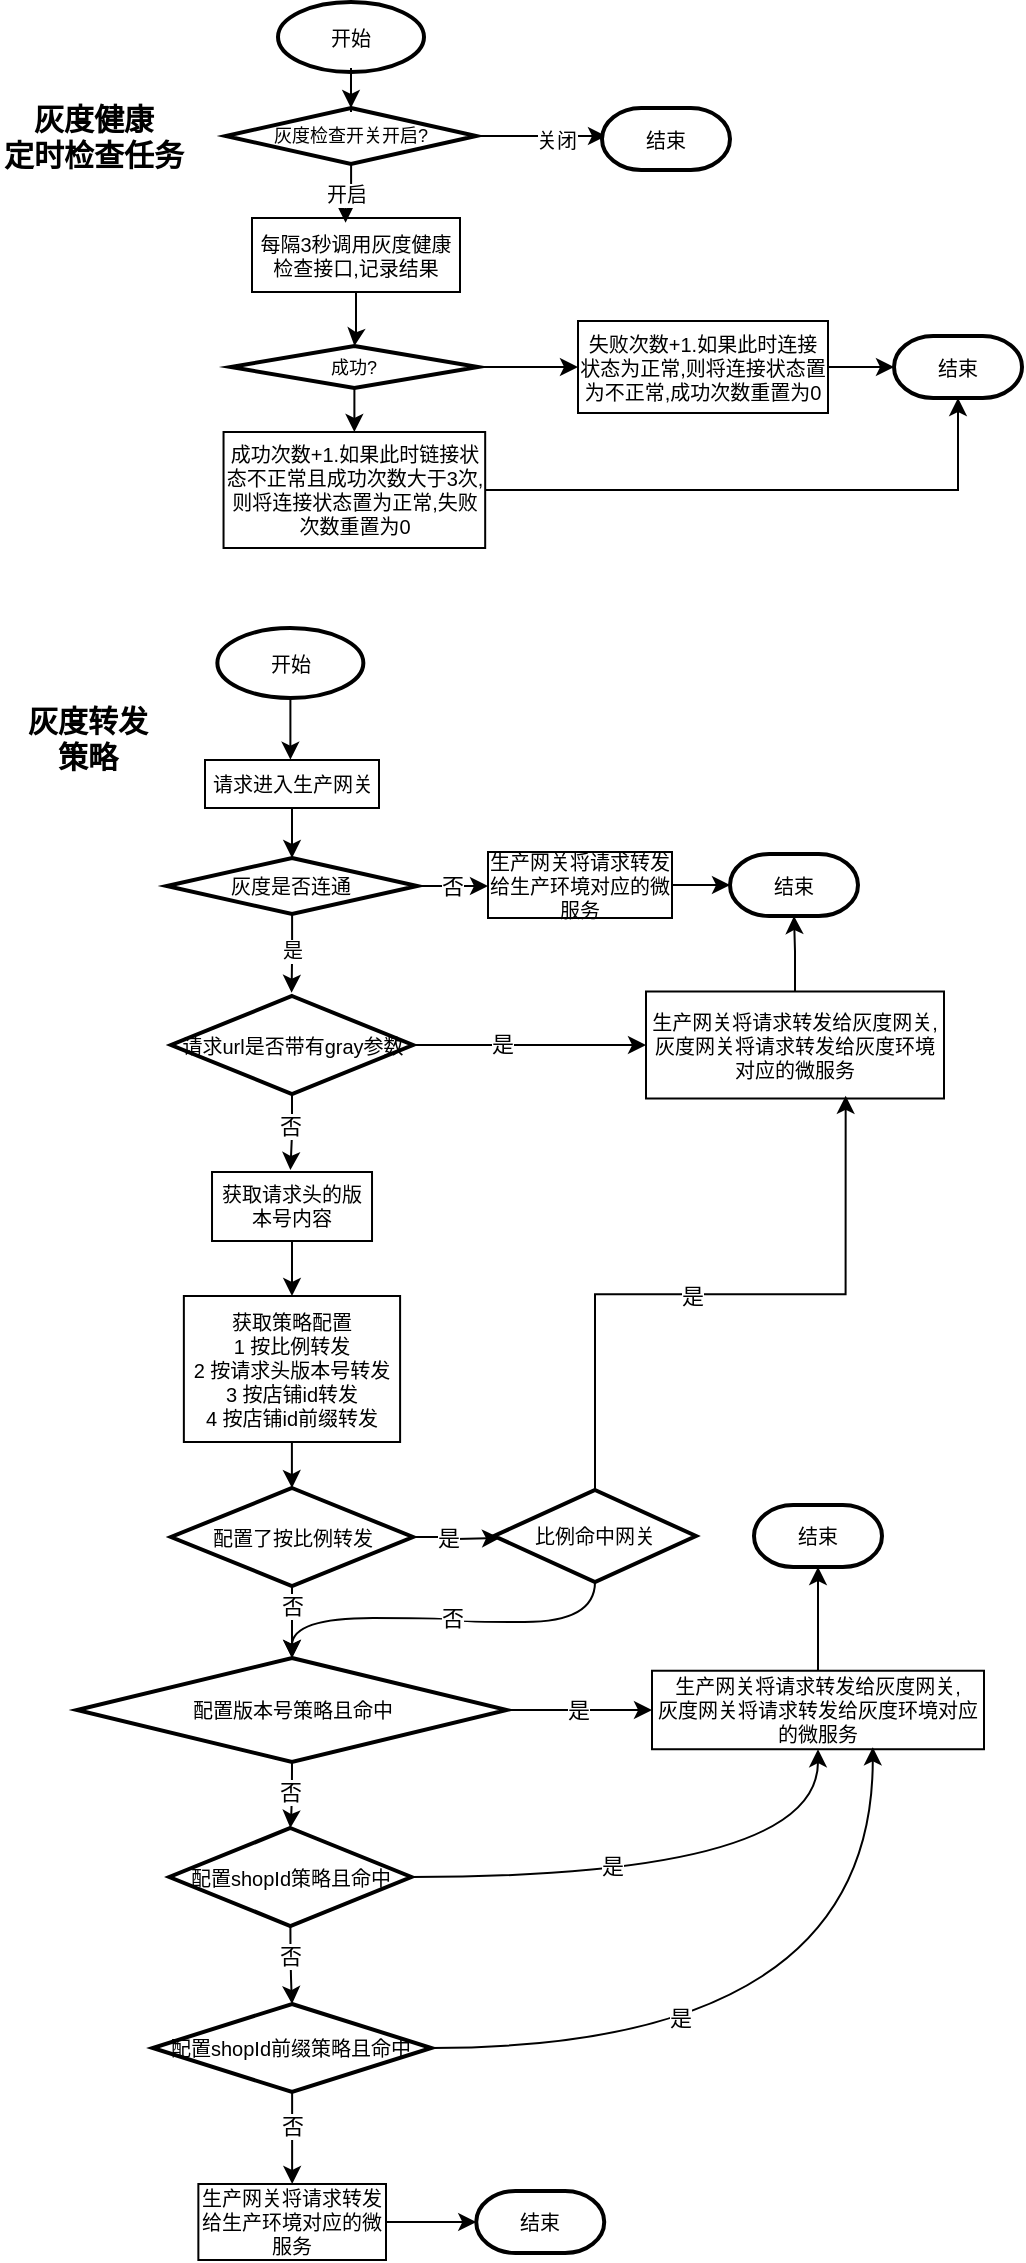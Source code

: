 <mxfile version="22.1.2" type="github">
  <diagram id="C5RBs43oDa-KdzZeNtuy" name="Page-1">
    <mxGraphModel dx="1078" dy="513" grid="0" gridSize="10" guides="1" tooltips="1" connect="1" arrows="1" fold="1" page="1" pageScale="1" pageWidth="827" pageHeight="1169" math="0" shadow="0">
      <root>
        <mxCell id="WIyWlLk6GJQsqaUBKTNV-0" />
        <mxCell id="WIyWlLk6GJQsqaUBKTNV-1" parent="WIyWlLk6GJQsqaUBKTNV-0" />
        <mxCell id="i-_kAkva54_15qW7jgiC-11" value="开始" style="strokeWidth=2;html=1;shape=mxgraph.flowchart.start_1;whiteSpace=wrap;fontSize=10;" vertex="1" parent="WIyWlLk6GJQsqaUBKTNV-1">
          <mxGeometry x="308" y="15" width="73" height="35" as="geometry" />
        </mxCell>
        <mxCell id="i-_kAkva54_15qW7jgiC-12" style="edgeStyle=orthogonalEdgeStyle;rounded=0;orthogonalLoop=1;jettySize=auto;html=1;" edge="1" parent="WIyWlLk6GJQsqaUBKTNV-1" source="i-_kAkva54_15qW7jgiC-14">
          <mxGeometry relative="1" as="geometry">
            <mxPoint x="472" y="82.034" as="targetPoint" />
          </mxGeometry>
        </mxCell>
        <mxCell id="i-_kAkva54_15qW7jgiC-13" value="关闭" style="edgeLabel;html=1;align=center;verticalAlign=middle;resizable=0;points=[];fontSize=10;" vertex="1" connectable="0" parent="i-_kAkva54_15qW7jgiC-12">
          <mxGeometry x="0.218" y="-1" relative="1" as="geometry">
            <mxPoint as="offset" />
          </mxGeometry>
        </mxCell>
        <mxCell id="i-_kAkva54_15qW7jgiC-14" value="灰度检查开关开启?" style="strokeWidth=2;html=1;shape=mxgraph.flowchart.decision;whiteSpace=wrap;fontSize=9;" vertex="1" parent="WIyWlLk6GJQsqaUBKTNV-1">
          <mxGeometry x="281.87" y="68" width="125.25" height="28" as="geometry" />
        </mxCell>
        <mxCell id="i-_kAkva54_15qW7jgiC-15" style="edgeStyle=orthogonalEdgeStyle;rounded=0;orthogonalLoop=1;jettySize=auto;html=1;entryX=0.5;entryY=0;entryDx=0;entryDy=0;entryPerimeter=0;fontSize=9;" edge="1" parent="WIyWlLk6GJQsqaUBKTNV-1" source="i-_kAkva54_15qW7jgiC-11" target="i-_kAkva54_15qW7jgiC-14">
          <mxGeometry relative="1" as="geometry" />
        </mxCell>
        <mxCell id="i-_kAkva54_15qW7jgiC-16" style="edgeStyle=orthogonalEdgeStyle;rounded=0;orthogonalLoop=1;jettySize=auto;html=1;" edge="1" parent="WIyWlLk6GJQsqaUBKTNV-1" source="i-_kAkva54_15qW7jgiC-17" target="i-_kAkva54_15qW7jgiC-24">
          <mxGeometry relative="1" as="geometry" />
        </mxCell>
        <mxCell id="i-_kAkva54_15qW7jgiC-17" value="每隔3秒调用灰度健康检查接口,记录结果" style="rounded=0;whiteSpace=wrap;html=1;fontSize=10;" vertex="1" parent="WIyWlLk6GJQsqaUBKTNV-1">
          <mxGeometry x="295" y="123" width="104" height="37" as="geometry" />
        </mxCell>
        <mxCell id="i-_kAkva54_15qW7jgiC-18" style="edgeStyle=orthogonalEdgeStyle;rounded=0;orthogonalLoop=1;jettySize=auto;html=1;entryX=0.45;entryY=0.064;entryDx=0;entryDy=0;entryPerimeter=0;" edge="1" parent="WIyWlLk6GJQsqaUBKTNV-1" source="i-_kAkva54_15qW7jgiC-14" target="i-_kAkva54_15qW7jgiC-17">
          <mxGeometry relative="1" as="geometry" />
        </mxCell>
        <mxCell id="i-_kAkva54_15qW7jgiC-19" value="开启" style="edgeLabel;html=1;align=center;verticalAlign=middle;resizable=0;points=[];fontSize=10;" vertex="1" connectable="0" parent="i-_kAkva54_15qW7jgiC-18">
          <mxGeometry x="-0.164" y="-2" relative="1" as="geometry">
            <mxPoint x="-1" y="1" as="offset" />
          </mxGeometry>
        </mxCell>
        <mxCell id="i-_kAkva54_15qW7jgiC-20" value="结束" style="strokeWidth=2;html=1;shape=mxgraph.flowchart.terminator;whiteSpace=wrap;fontSize=10;" vertex="1" parent="WIyWlLk6GJQsqaUBKTNV-1">
          <mxGeometry x="470" y="68" width="64" height="31" as="geometry" />
        </mxCell>
        <mxCell id="i-_kAkva54_15qW7jgiC-21" value="灰度健康&lt;br style=&quot;font-size: 15px;&quot;&gt;定时检查任务" style="text;html=1;strokeColor=none;fillColor=none;align=center;verticalAlign=middle;whiteSpace=wrap;rounded=0;fontStyle=1;fontSize=15;" vertex="1" parent="WIyWlLk6GJQsqaUBKTNV-1">
          <mxGeometry x="169" y="55.5" width="94.32" height="53" as="geometry" />
        </mxCell>
        <mxCell id="i-_kAkva54_15qW7jgiC-22" value="" style="edgeStyle=orthogonalEdgeStyle;rounded=0;orthogonalLoop=1;jettySize=auto;html=1;" edge="1" parent="WIyWlLk6GJQsqaUBKTNV-1" source="i-_kAkva54_15qW7jgiC-24" target="i-_kAkva54_15qW7jgiC-26">
          <mxGeometry relative="1" as="geometry" />
        </mxCell>
        <mxCell id="i-_kAkva54_15qW7jgiC-23" style="edgeStyle=orthogonalEdgeStyle;rounded=0;orthogonalLoop=1;jettySize=auto;html=1;entryX=0.5;entryY=0;entryDx=0;entryDy=0;" edge="1" parent="WIyWlLk6GJQsqaUBKTNV-1" source="i-_kAkva54_15qW7jgiC-24" target="i-_kAkva54_15qW7jgiC-25">
          <mxGeometry relative="1" as="geometry" />
        </mxCell>
        <mxCell id="i-_kAkva54_15qW7jgiC-24" value="成功?" style="strokeWidth=2;html=1;shape=mxgraph.flowchart.decision;whiteSpace=wrap;fontSize=9;" vertex="1" parent="WIyWlLk6GJQsqaUBKTNV-1">
          <mxGeometry x="284.37" y="187" width="123.63" height="21" as="geometry" />
        </mxCell>
        <mxCell id="i-_kAkva54_15qW7jgiC-25" value="&lt;div class=&quot;lake-content&quot;&gt;成功次数+1.如果此时链接状态不正常且成功次数大于3次,则将连接状态置为正常,失败次数重置为0&lt;/div&gt;" style="rounded=0;whiteSpace=wrap;html=1;fontSize=10;" vertex="1" parent="WIyWlLk6GJQsqaUBKTNV-1">
          <mxGeometry x="280.77" y="230" width="130.82" height="58" as="geometry" />
        </mxCell>
        <mxCell id="i-_kAkva54_15qW7jgiC-26" value="&lt;div class=&quot;lake-content&quot;&gt;失败次数+1.如果此时连接状态为正常,则将连接状态置为不正常,成功次数重置为0&lt;/div&gt;" style="rounded=0;whiteSpace=wrap;html=1;fontSize=10;" vertex="1" parent="WIyWlLk6GJQsqaUBKTNV-1">
          <mxGeometry x="458" y="174.5" width="125" height="46" as="geometry" />
        </mxCell>
        <mxCell id="i-_kAkva54_15qW7jgiC-27" value="结束" style="strokeWidth=2;html=1;shape=mxgraph.flowchart.terminator;whiteSpace=wrap;fontSize=10;" vertex="1" parent="WIyWlLk6GJQsqaUBKTNV-1">
          <mxGeometry x="616" y="182" width="64" height="31" as="geometry" />
        </mxCell>
        <mxCell id="i-_kAkva54_15qW7jgiC-28" style="edgeStyle=orthogonalEdgeStyle;rounded=0;orthogonalLoop=1;jettySize=auto;html=1;entryX=0;entryY=0.5;entryDx=0;entryDy=0;entryPerimeter=0;" edge="1" parent="WIyWlLk6GJQsqaUBKTNV-1" source="i-_kAkva54_15qW7jgiC-26" target="i-_kAkva54_15qW7jgiC-27">
          <mxGeometry relative="1" as="geometry" />
        </mxCell>
        <mxCell id="i-_kAkva54_15qW7jgiC-29" style="edgeStyle=orthogonalEdgeStyle;rounded=0;orthogonalLoop=1;jettySize=auto;html=1;entryX=0.5;entryY=1;entryDx=0;entryDy=0;entryPerimeter=0;" edge="1" parent="WIyWlLk6GJQsqaUBKTNV-1" source="i-_kAkva54_15qW7jgiC-25" target="i-_kAkva54_15qW7jgiC-27">
          <mxGeometry relative="1" as="geometry" />
        </mxCell>
        <mxCell id="i-_kAkva54_15qW7jgiC-30" style="edgeStyle=orthogonalEdgeStyle;rounded=0;orthogonalLoop=1;jettySize=auto;html=1;" edge="1" parent="WIyWlLk6GJQsqaUBKTNV-1" source="i-_kAkva54_15qW7jgiC-31">
          <mxGeometry relative="1" as="geometry">
            <mxPoint x="314.18" y="393.828" as="targetPoint" />
          </mxGeometry>
        </mxCell>
        <mxCell id="i-_kAkva54_15qW7jgiC-31" value="开始" style="strokeWidth=2;html=1;shape=mxgraph.flowchart.start_1;whiteSpace=wrap;fontSize=10;" vertex="1" parent="WIyWlLk6GJQsqaUBKTNV-1">
          <mxGeometry x="277.68" y="328" width="73" height="35" as="geometry" />
        </mxCell>
        <mxCell id="i-_kAkva54_15qW7jgiC-32" style="edgeStyle=orthogonalEdgeStyle;rounded=0;orthogonalLoop=1;jettySize=auto;html=1;" edge="1" parent="WIyWlLk6GJQsqaUBKTNV-1" source="i-_kAkva54_15qW7jgiC-34">
          <mxGeometry relative="1" as="geometry">
            <mxPoint x="413" y="457" as="targetPoint" />
          </mxGeometry>
        </mxCell>
        <mxCell id="i-_kAkva54_15qW7jgiC-33" value="否" style="edgeLabel;html=1;align=center;verticalAlign=middle;resizable=0;points=[];" vertex="1" connectable="0" parent="i-_kAkva54_15qW7jgiC-32">
          <mxGeometry x="-0.025" relative="1" as="geometry">
            <mxPoint as="offset" />
          </mxGeometry>
        </mxCell>
        <mxCell id="i-_kAkva54_15qW7jgiC-34" value="灰度是否连通" style="strokeWidth=2;html=1;shape=mxgraph.flowchart.decision;whiteSpace=wrap;fontSize=10;" vertex="1" parent="WIyWlLk6GJQsqaUBKTNV-1">
          <mxGeometry x="252.38" y="443" width="125.25" height="28" as="geometry" />
        </mxCell>
        <mxCell id="i-_kAkva54_15qW7jgiC-35" style="edgeStyle=orthogonalEdgeStyle;rounded=0;orthogonalLoop=1;jettySize=auto;html=1;entryX=0.45;entryY=0.064;entryDx=0;entryDy=0;entryPerimeter=0;" edge="1" parent="WIyWlLk6GJQsqaUBKTNV-1" source="i-_kAkva54_15qW7jgiC-34">
          <mxGeometry relative="1" as="geometry">
            <mxPoint x="314.8" y="510.368" as="targetPoint" />
          </mxGeometry>
        </mxCell>
        <mxCell id="i-_kAkva54_15qW7jgiC-36" value="是" style="edgeLabel;html=1;align=center;verticalAlign=middle;resizable=0;points=[];fontSize=10;" vertex="1" connectable="0" parent="i-_kAkva54_15qW7jgiC-35">
          <mxGeometry x="-0.164" y="-2" relative="1" as="geometry">
            <mxPoint x="2" y="1" as="offset" />
          </mxGeometry>
        </mxCell>
        <mxCell id="i-_kAkva54_15qW7jgiC-37" value="灰度转发策略" style="text;html=1;strokeColor=none;fillColor=none;align=center;verticalAlign=middle;whiteSpace=wrap;rounded=0;fontStyle=1;fontSize=15;" vertex="1" parent="WIyWlLk6GJQsqaUBKTNV-1">
          <mxGeometry x="180" y="355" width="66" height="55" as="geometry" />
        </mxCell>
        <mxCell id="i-_kAkva54_15qW7jgiC-38" style="edgeStyle=orthogonalEdgeStyle;rounded=0;orthogonalLoop=1;jettySize=auto;html=1;" edge="1" parent="WIyWlLk6GJQsqaUBKTNV-1" source="i-_kAkva54_15qW7jgiC-42" target="i-_kAkva54_15qW7jgiC-49">
          <mxGeometry relative="1" as="geometry" />
        </mxCell>
        <mxCell id="i-_kAkva54_15qW7jgiC-39" value="是" style="edgeLabel;html=1;align=center;verticalAlign=middle;resizable=0;points=[];" vertex="1" connectable="0" parent="i-_kAkva54_15qW7jgiC-38">
          <mxGeometry x="-0.24" y="1" relative="1" as="geometry">
            <mxPoint as="offset" />
          </mxGeometry>
        </mxCell>
        <mxCell id="i-_kAkva54_15qW7jgiC-40" style="edgeStyle=orthogonalEdgeStyle;rounded=0;orthogonalLoop=1;jettySize=auto;html=1;" edge="1" parent="WIyWlLk6GJQsqaUBKTNV-1" source="i-_kAkva54_15qW7jgiC-42">
          <mxGeometry relative="1" as="geometry">
            <mxPoint x="314.207" y="599" as="targetPoint" />
          </mxGeometry>
        </mxCell>
        <mxCell id="i-_kAkva54_15qW7jgiC-41" value="否" style="edgeLabel;html=1;align=center;verticalAlign=middle;resizable=0;points=[];" vertex="1" connectable="0" parent="i-_kAkva54_15qW7jgiC-40">
          <mxGeometry x="-0.323" y="3" relative="1" as="geometry">
            <mxPoint x="-4" y="3" as="offset" />
          </mxGeometry>
        </mxCell>
        <mxCell id="i-_kAkva54_15qW7jgiC-42" value="请求url是否带有gray参数" style="strokeWidth=2;html=1;shape=mxgraph.flowchart.decision;whiteSpace=wrap;fontSize=10;" vertex="1" parent="WIyWlLk6GJQsqaUBKTNV-1">
          <mxGeometry x="254.51" y="512" width="120.99" height="49" as="geometry" />
        </mxCell>
        <mxCell id="i-_kAkva54_15qW7jgiC-43" value="&lt;div class=&quot;lake-content&quot;&gt;请求进入生产网关&lt;/div&gt;" style="rounded=0;whiteSpace=wrap;html=1;fontSize=10;" vertex="1" parent="WIyWlLk6GJQsqaUBKTNV-1">
          <mxGeometry x="271.5" y="394" width="87" height="24" as="geometry" />
        </mxCell>
        <mxCell id="i-_kAkva54_15qW7jgiC-44" style="edgeStyle=orthogonalEdgeStyle;rounded=0;orthogonalLoop=1;jettySize=auto;html=1;entryX=0.5;entryY=0;entryDx=0;entryDy=0;entryPerimeter=0;" edge="1" parent="WIyWlLk6GJQsqaUBKTNV-1" source="i-_kAkva54_15qW7jgiC-43" target="i-_kAkva54_15qW7jgiC-34">
          <mxGeometry relative="1" as="geometry" />
        </mxCell>
        <mxCell id="i-_kAkva54_15qW7jgiC-45" style="edgeStyle=orthogonalEdgeStyle;rounded=0;orthogonalLoop=1;jettySize=auto;html=1;" edge="1" parent="WIyWlLk6GJQsqaUBKTNV-1" source="i-_kAkva54_15qW7jgiC-46" target="i-_kAkva54_15qW7jgiC-47">
          <mxGeometry relative="1" as="geometry" />
        </mxCell>
        <mxCell id="i-_kAkva54_15qW7jgiC-46" value="&lt;div class=&quot;lake-content&quot;&gt;生产网关将请求转发给生产环境对应的微服务&lt;/div&gt;" style="rounded=0;whiteSpace=wrap;html=1;fontSize=10;" vertex="1" parent="WIyWlLk6GJQsqaUBKTNV-1">
          <mxGeometry x="413" y="440" width="92" height="33" as="geometry" />
        </mxCell>
        <mxCell id="i-_kAkva54_15qW7jgiC-47" value="结束" style="strokeWidth=2;html=1;shape=mxgraph.flowchart.terminator;whiteSpace=wrap;fontSize=10;" vertex="1" parent="WIyWlLk6GJQsqaUBKTNV-1">
          <mxGeometry x="534" y="441" width="64" height="31" as="geometry" />
        </mxCell>
        <mxCell id="i-_kAkva54_15qW7jgiC-48" style="edgeStyle=orthogonalEdgeStyle;rounded=0;orthogonalLoop=1;jettySize=auto;html=1;" edge="1" parent="WIyWlLk6GJQsqaUBKTNV-1" source="i-_kAkva54_15qW7jgiC-49" target="i-_kAkva54_15qW7jgiC-47">
          <mxGeometry relative="1" as="geometry" />
        </mxCell>
        <mxCell id="i-_kAkva54_15qW7jgiC-49" value="&lt;div class=&quot;lake-content&quot;&gt;生产网关将请求转发给灰度网关,&lt;/div&gt;&lt;div class=&quot;lake-content&quot;&gt;灰度网关将请求转发给灰度环境对应的微服务&lt;br&gt;&lt;/div&gt;" style="rounded=0;whiteSpace=wrap;html=1;fontSize=10;" vertex="1" parent="WIyWlLk6GJQsqaUBKTNV-1">
          <mxGeometry x="492" y="509.75" width="149" height="53.5" as="geometry" />
        </mxCell>
        <mxCell id="i-_kAkva54_15qW7jgiC-50" style="edgeStyle=orthogonalEdgeStyle;rounded=0;orthogonalLoop=1;jettySize=auto;html=1;entryX=0.5;entryY=0;entryDx=0;entryDy=0;" edge="1" parent="WIyWlLk6GJQsqaUBKTNV-1" source="i-_kAkva54_15qW7jgiC-51" target="i-_kAkva54_15qW7jgiC-52">
          <mxGeometry relative="1" as="geometry" />
        </mxCell>
        <mxCell id="i-_kAkva54_15qW7jgiC-51" value="&lt;div class=&quot;lake-content&quot;&gt;获取请求头的版本号内容&lt;/div&gt;" style="rounded=0;whiteSpace=wrap;html=1;fontSize=10;" vertex="1" parent="WIyWlLk6GJQsqaUBKTNV-1">
          <mxGeometry x="275.01" y="600" width="80" height="34.5" as="geometry" />
        </mxCell>
        <mxCell id="i-_kAkva54_15qW7jgiC-52" value="&lt;div class=&quot;lake-content&quot;&gt;获取策略配置&lt;/div&gt;&lt;div class=&quot;lake-content&quot;&gt;&lt;div class=&quot;lake-content&quot;&gt;1 按比例转发&lt;/div&gt;&lt;div class=&quot;lake-content&quot;&gt;2 按请求头版本号转发&lt;/div&gt;&lt;div class=&quot;lake-content&quot;&gt;&lt;span style=&quot;background-color: initial;&quot;&gt;3 按店铺id转发&lt;/span&gt;&lt;/div&gt;&lt;div class=&quot;lake-content&quot;&gt;4 按店铺id前缀转发&lt;/div&gt;&lt;/div&gt;" style="rounded=0;whiteSpace=wrap;html=1;fontSize=10;" vertex="1" parent="WIyWlLk6GJQsqaUBKTNV-1">
          <mxGeometry x="260.93" y="662" width="108.12" height="73" as="geometry" />
        </mxCell>
        <mxCell id="i-_kAkva54_15qW7jgiC-53" style="edgeStyle=orthogonalEdgeStyle;rounded=0;orthogonalLoop=1;jettySize=auto;html=1;" edge="1" parent="WIyWlLk6GJQsqaUBKTNV-1" source="i-_kAkva54_15qW7jgiC-55">
          <mxGeometry relative="1" as="geometry">
            <mxPoint x="419" y="783" as="targetPoint" />
          </mxGeometry>
        </mxCell>
        <mxCell id="i-_kAkva54_15qW7jgiC-54" value="是" style="edgeLabel;html=1;align=center;verticalAlign=middle;resizable=0;points=[];" vertex="1" connectable="0" parent="i-_kAkva54_15qW7jgiC-53">
          <mxGeometry x="-0.428" y="2" relative="1" as="geometry">
            <mxPoint x="5" y="2" as="offset" />
          </mxGeometry>
        </mxCell>
        <mxCell id="i-_kAkva54_15qW7jgiC-55" value="配置了按比例转发" style="strokeWidth=2;html=1;shape=mxgraph.flowchart.decision;whiteSpace=wrap;fontSize=10;" vertex="1" parent="WIyWlLk6GJQsqaUBKTNV-1">
          <mxGeometry x="254.5" y="758" width="120.99" height="49" as="geometry" />
        </mxCell>
        <mxCell id="i-_kAkva54_15qW7jgiC-56" style="edgeStyle=orthogonalEdgeStyle;rounded=0;orthogonalLoop=1;jettySize=auto;html=1;entryX=0.5;entryY=0;entryDx=0;entryDy=0;entryPerimeter=0;" edge="1" parent="WIyWlLk6GJQsqaUBKTNV-1" source="i-_kAkva54_15qW7jgiC-52" target="i-_kAkva54_15qW7jgiC-55">
          <mxGeometry relative="1" as="geometry" />
        </mxCell>
        <mxCell id="i-_kAkva54_15qW7jgiC-57" style="edgeStyle=orthogonalEdgeStyle;curved=1;rounded=0;orthogonalLoop=1;jettySize=auto;html=1;" edge="1" parent="WIyWlLk6GJQsqaUBKTNV-1" source="i-_kAkva54_15qW7jgiC-59" target="i-_kAkva54_15qW7jgiC-64">
          <mxGeometry relative="1" as="geometry" />
        </mxCell>
        <mxCell id="i-_kAkva54_15qW7jgiC-58" value="否" style="edgeLabel;html=1;align=center;verticalAlign=middle;resizable=0;points=[];" vertex="1" connectable="0" parent="i-_kAkva54_15qW7jgiC-57">
          <mxGeometry x="-0.028" relative="1" as="geometry">
            <mxPoint as="offset" />
          </mxGeometry>
        </mxCell>
        <mxCell id="i-_kAkva54_15qW7jgiC-59" value="比例命中网关" style="strokeWidth=2;html=1;shape=mxgraph.flowchart.decision;whiteSpace=wrap;fontSize=10;" vertex="1" parent="WIyWlLk6GJQsqaUBKTNV-1">
          <mxGeometry x="416" y="759" width="101" height="46" as="geometry" />
        </mxCell>
        <mxCell id="i-_kAkva54_15qW7jgiC-60" style="edgeStyle=orthogonalEdgeStyle;rounded=0;orthogonalLoop=1;jettySize=auto;html=1;entryX=0.67;entryY=0.975;entryDx=0;entryDy=0;entryPerimeter=0;" edge="1" parent="WIyWlLk6GJQsqaUBKTNV-1" source="i-_kAkva54_15qW7jgiC-59" target="i-_kAkva54_15qW7jgiC-49">
          <mxGeometry relative="1" as="geometry" />
        </mxCell>
        <mxCell id="i-_kAkva54_15qW7jgiC-61" value="是" style="edgeLabel;html=1;align=center;verticalAlign=middle;resizable=0;points=[];" vertex="1" connectable="0" parent="i-_kAkva54_15qW7jgiC-60">
          <mxGeometry x="-0.179" y="-2" relative="1" as="geometry">
            <mxPoint x="14" y="-1" as="offset" />
          </mxGeometry>
        </mxCell>
        <mxCell id="i-_kAkva54_15qW7jgiC-62" style="edgeStyle=orthogonalEdgeStyle;rounded=0;orthogonalLoop=1;jettySize=auto;html=1;" edge="1" parent="WIyWlLk6GJQsqaUBKTNV-1" source="i-_kAkva54_15qW7jgiC-64" target="i-_kAkva54_15qW7jgiC-67">
          <mxGeometry relative="1" as="geometry" />
        </mxCell>
        <mxCell id="i-_kAkva54_15qW7jgiC-63" value="是" style="edgeLabel;html=1;align=center;verticalAlign=middle;resizable=0;points=[];" vertex="1" connectable="0" parent="i-_kAkva54_15qW7jgiC-62">
          <mxGeometry x="-0.201" y="3" relative="1" as="geometry">
            <mxPoint x="6" y="3" as="offset" />
          </mxGeometry>
        </mxCell>
        <mxCell id="i-_kAkva54_15qW7jgiC-64" value="配置版本号策略且命中" style="strokeWidth=2;html=1;shape=mxgraph.flowchart.decision;whiteSpace=wrap;fontSize=10;" vertex="1" parent="WIyWlLk6GJQsqaUBKTNV-1">
          <mxGeometry x="207.51" y="843" width="214.97" height="52" as="geometry" />
        </mxCell>
        <mxCell id="i-_kAkva54_15qW7jgiC-65" style="edgeStyle=orthogonalEdgeStyle;rounded=0;orthogonalLoop=1;jettySize=auto;html=1;entryX=0.5;entryY=0;entryDx=0;entryDy=0;entryPerimeter=0;" edge="1" parent="WIyWlLk6GJQsqaUBKTNV-1" source="i-_kAkva54_15qW7jgiC-55" target="i-_kAkva54_15qW7jgiC-64">
          <mxGeometry relative="1" as="geometry" />
        </mxCell>
        <mxCell id="i-_kAkva54_15qW7jgiC-66" value="否" style="edgeLabel;html=1;align=center;verticalAlign=middle;resizable=0;points=[];" vertex="1" connectable="0" parent="i-_kAkva54_15qW7jgiC-65">
          <mxGeometry x="-0.564" y="-3" relative="1" as="geometry">
            <mxPoint x="3" as="offset" />
          </mxGeometry>
        </mxCell>
        <mxCell id="i-_kAkva54_15qW7jgiC-67" value="&lt;div class=&quot;lake-content&quot;&gt;&lt;div style=&quot;border-color: var(--border-color);&quot; class=&quot;lake-content&quot;&gt;生产网关将请求转发给灰度网关,&lt;/div&gt;&lt;div style=&quot;border-color: var(--border-color);&quot; class=&quot;lake-content&quot;&gt;灰度网关将请求转发给灰度环境对应的微服务&lt;/div&gt;&lt;/div&gt;" style="rounded=0;whiteSpace=wrap;html=1;fontSize=10;" vertex="1" parent="WIyWlLk6GJQsqaUBKTNV-1">
          <mxGeometry x="495" y="849.37" width="166" height="39.25" as="geometry" />
        </mxCell>
        <mxCell id="i-_kAkva54_15qW7jgiC-68" style="edgeStyle=orthogonalEdgeStyle;curved=1;rounded=0;orthogonalLoop=1;jettySize=auto;html=1;" edge="1" parent="WIyWlLk6GJQsqaUBKTNV-1" source="i-_kAkva54_15qW7jgiC-70" target="i-_kAkva54_15qW7jgiC-67">
          <mxGeometry relative="1" as="geometry" />
        </mxCell>
        <mxCell id="i-_kAkva54_15qW7jgiC-69" value="是" style="edgeLabel;html=1;align=center;verticalAlign=middle;resizable=0;points=[];" vertex="1" connectable="0" parent="i-_kAkva54_15qW7jgiC-68">
          <mxGeometry x="-0.248" y="6" relative="1" as="geometry">
            <mxPoint as="offset" />
          </mxGeometry>
        </mxCell>
        <mxCell id="i-_kAkva54_15qW7jgiC-70" value="配置shopId策略且命中" style="strokeWidth=2;html=1;shape=mxgraph.flowchart.decision;whiteSpace=wrap;fontSize=10;" vertex="1" parent="WIyWlLk6GJQsqaUBKTNV-1">
          <mxGeometry x="253.69" y="928" width="120.99" height="49" as="geometry" />
        </mxCell>
        <mxCell id="i-_kAkva54_15qW7jgiC-71" style="edgeStyle=orthogonalEdgeStyle;curved=1;rounded=0;orthogonalLoop=1;jettySize=auto;html=1;entryX=0.5;entryY=0;entryDx=0;entryDy=0;entryPerimeter=0;" edge="1" parent="WIyWlLk6GJQsqaUBKTNV-1" source="i-_kAkva54_15qW7jgiC-64" target="i-_kAkva54_15qW7jgiC-70">
          <mxGeometry relative="1" as="geometry" />
        </mxCell>
        <mxCell id="i-_kAkva54_15qW7jgiC-72" value="否" style="edgeLabel;html=1;align=center;verticalAlign=middle;resizable=0;points=[];" vertex="1" connectable="0" parent="i-_kAkva54_15qW7jgiC-71">
          <mxGeometry x="-0.132" y="-1" relative="1" as="geometry">
            <mxPoint as="offset" />
          </mxGeometry>
        </mxCell>
        <mxCell id="i-_kAkva54_15qW7jgiC-73" style="edgeStyle=orthogonalEdgeStyle;curved=1;rounded=0;orthogonalLoop=1;jettySize=auto;html=1;entryX=0.5;entryY=0;entryDx=0;entryDy=0;" edge="1" parent="WIyWlLk6GJQsqaUBKTNV-1" source="i-_kAkva54_15qW7jgiC-75" target="i-_kAkva54_15qW7jgiC-83">
          <mxGeometry relative="1" as="geometry" />
        </mxCell>
        <mxCell id="i-_kAkva54_15qW7jgiC-74" value="否" style="edgeLabel;html=1;align=center;verticalAlign=middle;resizable=0;points=[];" vertex="1" connectable="0" parent="i-_kAkva54_15qW7jgiC-73">
          <mxGeometry x="-0.35" y="-3" relative="1" as="geometry">
            <mxPoint x="3" y="2" as="offset" />
          </mxGeometry>
        </mxCell>
        <mxCell id="i-_kAkva54_15qW7jgiC-75" value="配置shopId前缀策略且命中" style="strokeWidth=2;html=1;shape=mxgraph.flowchart.decision;whiteSpace=wrap;fontSize=10;" vertex="1" parent="WIyWlLk6GJQsqaUBKTNV-1">
          <mxGeometry x="245.36" y="1016" width="139.31" height="44" as="geometry" />
        </mxCell>
        <mxCell id="i-_kAkva54_15qW7jgiC-76" style="edgeStyle=orthogonalEdgeStyle;curved=1;rounded=0;orthogonalLoop=1;jettySize=auto;html=1;entryX=0.5;entryY=0;entryDx=0;entryDy=0;entryPerimeter=0;" edge="1" parent="WIyWlLk6GJQsqaUBKTNV-1" source="i-_kAkva54_15qW7jgiC-70" target="i-_kAkva54_15qW7jgiC-75">
          <mxGeometry relative="1" as="geometry" />
        </mxCell>
        <mxCell id="i-_kAkva54_15qW7jgiC-77" value="否" style="edgeLabel;html=1;align=center;verticalAlign=middle;resizable=0;points=[];" vertex="1" connectable="0" parent="i-_kAkva54_15qW7jgiC-76">
          <mxGeometry x="-0.313" y="3" relative="1" as="geometry">
            <mxPoint x="-3" y="1" as="offset" />
          </mxGeometry>
        </mxCell>
        <mxCell id="i-_kAkva54_15qW7jgiC-78" style="edgeStyle=orthogonalEdgeStyle;curved=1;rounded=0;orthogonalLoop=1;jettySize=auto;html=1;entryX=0.665;entryY=0.975;entryDx=0;entryDy=0;entryPerimeter=0;" edge="1" parent="WIyWlLk6GJQsqaUBKTNV-1" source="i-_kAkva54_15qW7jgiC-75" target="i-_kAkva54_15qW7jgiC-67">
          <mxGeometry relative="1" as="geometry" />
        </mxCell>
        <mxCell id="i-_kAkva54_15qW7jgiC-79" value="是" style="edgeLabel;html=1;align=center;verticalAlign=middle;resizable=0;points=[];" vertex="1" connectable="0" parent="i-_kAkva54_15qW7jgiC-78">
          <mxGeometry x="-0.364" y="12" relative="1" as="geometry">
            <mxPoint x="6" y="-3" as="offset" />
          </mxGeometry>
        </mxCell>
        <mxCell id="i-_kAkva54_15qW7jgiC-80" value="结束" style="strokeWidth=2;html=1;shape=mxgraph.flowchart.terminator;whiteSpace=wrap;fontSize=10;" vertex="1" parent="WIyWlLk6GJQsqaUBKTNV-1">
          <mxGeometry x="546" y="766.5" width="64" height="31" as="geometry" />
        </mxCell>
        <mxCell id="i-_kAkva54_15qW7jgiC-81" style="edgeStyle=orthogonalEdgeStyle;curved=1;rounded=0;orthogonalLoop=1;jettySize=auto;html=1;entryX=0.5;entryY=1;entryDx=0;entryDy=0;entryPerimeter=0;" edge="1" parent="WIyWlLk6GJQsqaUBKTNV-1" source="i-_kAkva54_15qW7jgiC-67" target="i-_kAkva54_15qW7jgiC-80">
          <mxGeometry relative="1" as="geometry" />
        </mxCell>
        <mxCell id="i-_kAkva54_15qW7jgiC-82" style="edgeStyle=orthogonalEdgeStyle;curved=1;rounded=0;orthogonalLoop=1;jettySize=auto;html=1;" edge="1" parent="WIyWlLk6GJQsqaUBKTNV-1" source="i-_kAkva54_15qW7jgiC-83" target="i-_kAkva54_15qW7jgiC-84">
          <mxGeometry relative="1" as="geometry" />
        </mxCell>
        <mxCell id="i-_kAkva54_15qW7jgiC-83" value="&lt;div class=&quot;lake-content&quot;&gt;生产网关将请求转发给生产环境对应的微服务&lt;/div&gt;" style="rounded=0;whiteSpace=wrap;html=1;fontSize=10;" vertex="1" parent="WIyWlLk6GJQsqaUBKTNV-1">
          <mxGeometry x="268.18" y="1106" width="93.82" height="38" as="geometry" />
        </mxCell>
        <mxCell id="i-_kAkva54_15qW7jgiC-84" value="结束" style="strokeWidth=2;html=1;shape=mxgraph.flowchart.terminator;whiteSpace=wrap;fontSize=10;" vertex="1" parent="WIyWlLk6GJQsqaUBKTNV-1">
          <mxGeometry x="407.12" y="1109.5" width="64" height="31" as="geometry" />
        </mxCell>
      </root>
    </mxGraphModel>
  </diagram>
</mxfile>
